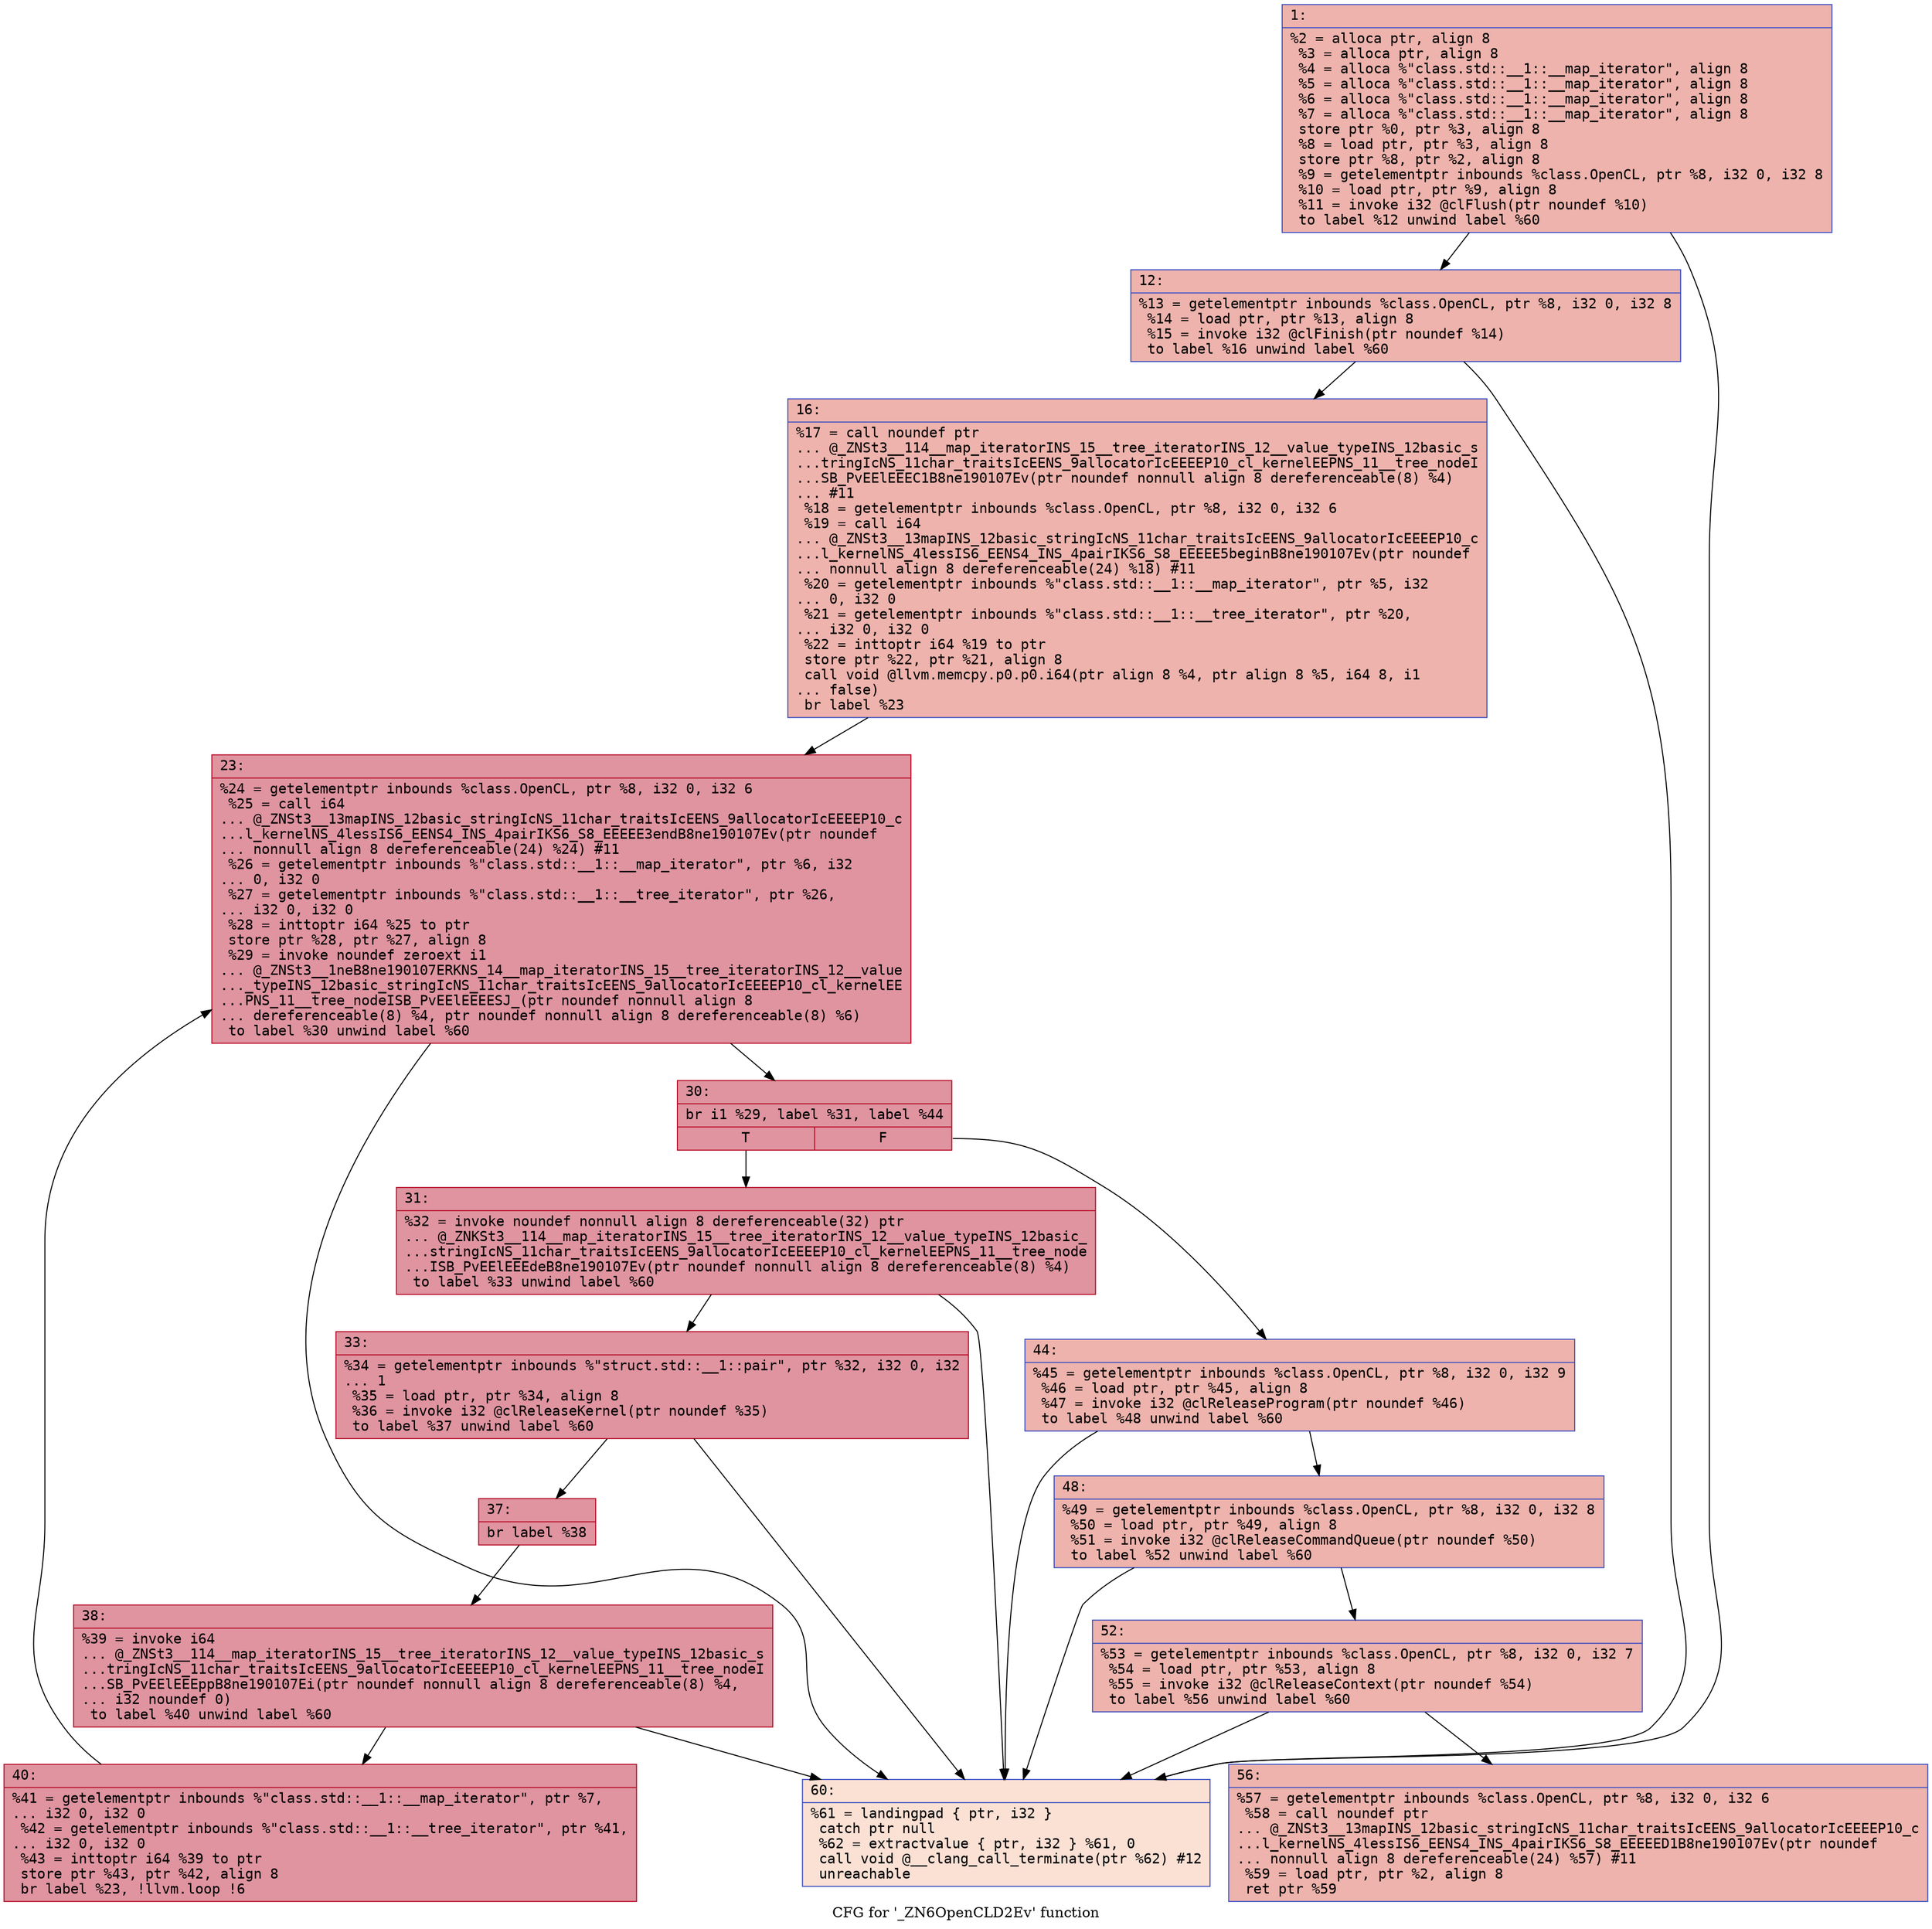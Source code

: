 digraph "CFG for '_ZN6OpenCLD2Ev' function" {
	label="CFG for '_ZN6OpenCLD2Ev' function";

	Node0x600001380320 [shape=record,color="#3d50c3ff", style=filled, fillcolor="#d6524470" fontname="Courier",label="{1:\l|  %2 = alloca ptr, align 8\l  %3 = alloca ptr, align 8\l  %4 = alloca %\"class.std::__1::__map_iterator\", align 8\l  %5 = alloca %\"class.std::__1::__map_iterator\", align 8\l  %6 = alloca %\"class.std::__1::__map_iterator\", align 8\l  %7 = alloca %\"class.std::__1::__map_iterator\", align 8\l  store ptr %0, ptr %3, align 8\l  %8 = load ptr, ptr %3, align 8\l  store ptr %8, ptr %2, align 8\l  %9 = getelementptr inbounds %class.OpenCL, ptr %8, i32 0, i32 8\l  %10 = load ptr, ptr %9, align 8\l  %11 = invoke i32 @clFlush(ptr noundef %10)\l          to label %12 unwind label %60\l}"];
	Node0x600001380320 -> Node0x600001380370[tooltip="1 -> 12\nProbability 100.00%" ];
	Node0x600001380320 -> Node0x600001380780[tooltip="1 -> 60\nProbability 0.00%" ];
	Node0x600001380370 [shape=record,color="#3d50c3ff", style=filled, fillcolor="#d6524470" fontname="Courier",label="{12:\l|  %13 = getelementptr inbounds %class.OpenCL, ptr %8, i32 0, i32 8\l  %14 = load ptr, ptr %13, align 8\l  %15 = invoke i32 @clFinish(ptr noundef %14)\l          to label %16 unwind label %60\l}"];
	Node0x600001380370 -> Node0x6000013803c0[tooltip="12 -> 16\nProbability 100.00%" ];
	Node0x600001380370 -> Node0x600001380780[tooltip="12 -> 60\nProbability 0.00%" ];
	Node0x6000013803c0 [shape=record,color="#3d50c3ff", style=filled, fillcolor="#d6524470" fontname="Courier",label="{16:\l|  %17 = call noundef ptr\l... @_ZNSt3__114__map_iteratorINS_15__tree_iteratorINS_12__value_typeINS_12basic_s\l...tringIcNS_11char_traitsIcEENS_9allocatorIcEEEEP10_cl_kernelEEPNS_11__tree_nodeI\l...SB_PvEElEEEC1B8ne190107Ev(ptr noundef nonnull align 8 dereferenceable(8) %4)\l... #11\l  %18 = getelementptr inbounds %class.OpenCL, ptr %8, i32 0, i32 6\l  %19 = call i64\l... @_ZNSt3__13mapINS_12basic_stringIcNS_11char_traitsIcEENS_9allocatorIcEEEEP10_c\l...l_kernelNS_4lessIS6_EENS4_INS_4pairIKS6_S8_EEEEE5beginB8ne190107Ev(ptr noundef\l... nonnull align 8 dereferenceable(24) %18) #11\l  %20 = getelementptr inbounds %\"class.std::__1::__map_iterator\", ptr %5, i32\l... 0, i32 0\l  %21 = getelementptr inbounds %\"class.std::__1::__tree_iterator\", ptr %20,\l... i32 0, i32 0\l  %22 = inttoptr i64 %19 to ptr\l  store ptr %22, ptr %21, align 8\l  call void @llvm.memcpy.p0.p0.i64(ptr align 8 %4, ptr align 8 %5, i64 8, i1\l... false)\l  br label %23\l}"];
	Node0x6000013803c0 -> Node0x600001380410[tooltip="16 -> 23\nProbability 100.00%" ];
	Node0x600001380410 [shape=record,color="#b70d28ff", style=filled, fillcolor="#b70d2870" fontname="Courier",label="{23:\l|  %24 = getelementptr inbounds %class.OpenCL, ptr %8, i32 0, i32 6\l  %25 = call i64\l... @_ZNSt3__13mapINS_12basic_stringIcNS_11char_traitsIcEENS_9allocatorIcEEEEP10_c\l...l_kernelNS_4lessIS6_EENS4_INS_4pairIKS6_S8_EEEEE3endB8ne190107Ev(ptr noundef\l... nonnull align 8 dereferenceable(24) %24) #11\l  %26 = getelementptr inbounds %\"class.std::__1::__map_iterator\", ptr %6, i32\l... 0, i32 0\l  %27 = getelementptr inbounds %\"class.std::__1::__tree_iterator\", ptr %26,\l... i32 0, i32 0\l  %28 = inttoptr i64 %25 to ptr\l  store ptr %28, ptr %27, align 8\l  %29 = invoke noundef zeroext i1\l... @_ZNSt3__1neB8ne190107ERKNS_14__map_iteratorINS_15__tree_iteratorINS_12__value\l..._typeINS_12basic_stringIcNS_11char_traitsIcEENS_9allocatorIcEEEEP10_cl_kernelEE\l...PNS_11__tree_nodeISB_PvEElEEEESJ_(ptr noundef nonnull align 8\l... dereferenceable(8) %4, ptr noundef nonnull align 8 dereferenceable(8) %6)\l          to label %30 unwind label %60\l}"];
	Node0x600001380410 -> Node0x600001380460[tooltip="23 -> 30\nProbability 100.00%" ];
	Node0x600001380410 -> Node0x600001380780[tooltip="23 -> 60\nProbability 0.00%" ];
	Node0x600001380460 [shape=record,color="#b70d28ff", style=filled, fillcolor="#b70d2870" fontname="Courier",label="{30:\l|  br i1 %29, label %31, label %44\l|{<s0>T|<s1>F}}"];
	Node0x600001380460:s0 -> Node0x6000013804b0[tooltip="30 -> 31\nProbability 96.88%" ];
	Node0x600001380460:s1 -> Node0x600001380640[tooltip="30 -> 44\nProbability 3.12%" ];
	Node0x6000013804b0 [shape=record,color="#b70d28ff", style=filled, fillcolor="#b70d2870" fontname="Courier",label="{31:\l|  %32 = invoke noundef nonnull align 8 dereferenceable(32) ptr\l... @_ZNKSt3__114__map_iteratorINS_15__tree_iteratorINS_12__value_typeINS_12basic_\l...stringIcNS_11char_traitsIcEENS_9allocatorIcEEEEP10_cl_kernelEEPNS_11__tree_node\l...ISB_PvEElEEEdeB8ne190107Ev(ptr noundef nonnull align 8 dereferenceable(8) %4)\l          to label %33 unwind label %60\l}"];
	Node0x6000013804b0 -> Node0x600001380500[tooltip="31 -> 33\nProbability 100.00%" ];
	Node0x6000013804b0 -> Node0x600001380780[tooltip="31 -> 60\nProbability 0.00%" ];
	Node0x600001380500 [shape=record,color="#b70d28ff", style=filled, fillcolor="#b70d2870" fontname="Courier",label="{33:\l|  %34 = getelementptr inbounds %\"struct.std::__1::pair\", ptr %32, i32 0, i32\l... 1\l  %35 = load ptr, ptr %34, align 8\l  %36 = invoke i32 @clReleaseKernel(ptr noundef %35)\l          to label %37 unwind label %60\l}"];
	Node0x600001380500 -> Node0x600001380550[tooltip="33 -> 37\nProbability 100.00%" ];
	Node0x600001380500 -> Node0x600001380780[tooltip="33 -> 60\nProbability 0.00%" ];
	Node0x600001380550 [shape=record,color="#b70d28ff", style=filled, fillcolor="#b70d2870" fontname="Courier",label="{37:\l|  br label %38\l}"];
	Node0x600001380550 -> Node0x6000013805a0[tooltip="37 -> 38\nProbability 100.00%" ];
	Node0x6000013805a0 [shape=record,color="#b70d28ff", style=filled, fillcolor="#b70d2870" fontname="Courier",label="{38:\l|  %39 = invoke i64\l... @_ZNSt3__114__map_iteratorINS_15__tree_iteratorINS_12__value_typeINS_12basic_s\l...tringIcNS_11char_traitsIcEENS_9allocatorIcEEEEP10_cl_kernelEEPNS_11__tree_nodeI\l...SB_PvEElEEEppB8ne190107Ei(ptr noundef nonnull align 8 dereferenceable(8) %4,\l... i32 noundef 0)\l          to label %40 unwind label %60\l}"];
	Node0x6000013805a0 -> Node0x6000013805f0[tooltip="38 -> 40\nProbability 100.00%" ];
	Node0x6000013805a0 -> Node0x600001380780[tooltip="38 -> 60\nProbability 0.00%" ];
	Node0x6000013805f0 [shape=record,color="#b70d28ff", style=filled, fillcolor="#b70d2870" fontname="Courier",label="{40:\l|  %41 = getelementptr inbounds %\"class.std::__1::__map_iterator\", ptr %7,\l... i32 0, i32 0\l  %42 = getelementptr inbounds %\"class.std::__1::__tree_iterator\", ptr %41,\l... i32 0, i32 0\l  %43 = inttoptr i64 %39 to ptr\l  store ptr %43, ptr %42, align 8\l  br label %23, !llvm.loop !6\l}"];
	Node0x6000013805f0 -> Node0x600001380410[tooltip="40 -> 23\nProbability 100.00%" ];
	Node0x600001380640 [shape=record,color="#3d50c3ff", style=filled, fillcolor="#d6524470" fontname="Courier",label="{44:\l|  %45 = getelementptr inbounds %class.OpenCL, ptr %8, i32 0, i32 9\l  %46 = load ptr, ptr %45, align 8\l  %47 = invoke i32 @clReleaseProgram(ptr noundef %46)\l          to label %48 unwind label %60\l}"];
	Node0x600001380640 -> Node0x600001380690[tooltip="44 -> 48\nProbability 100.00%" ];
	Node0x600001380640 -> Node0x600001380780[tooltip="44 -> 60\nProbability 0.00%" ];
	Node0x600001380690 [shape=record,color="#3d50c3ff", style=filled, fillcolor="#d6524470" fontname="Courier",label="{48:\l|  %49 = getelementptr inbounds %class.OpenCL, ptr %8, i32 0, i32 8\l  %50 = load ptr, ptr %49, align 8\l  %51 = invoke i32 @clReleaseCommandQueue(ptr noundef %50)\l          to label %52 unwind label %60\l}"];
	Node0x600001380690 -> Node0x6000013806e0[tooltip="48 -> 52\nProbability 100.00%" ];
	Node0x600001380690 -> Node0x600001380780[tooltip="48 -> 60\nProbability 0.00%" ];
	Node0x6000013806e0 [shape=record,color="#3d50c3ff", style=filled, fillcolor="#d6524470" fontname="Courier",label="{52:\l|  %53 = getelementptr inbounds %class.OpenCL, ptr %8, i32 0, i32 7\l  %54 = load ptr, ptr %53, align 8\l  %55 = invoke i32 @clReleaseContext(ptr noundef %54)\l          to label %56 unwind label %60\l}"];
	Node0x6000013806e0 -> Node0x600001380730[tooltip="52 -> 56\nProbability 100.00%" ];
	Node0x6000013806e0 -> Node0x600001380780[tooltip="52 -> 60\nProbability 0.00%" ];
	Node0x600001380730 [shape=record,color="#3d50c3ff", style=filled, fillcolor="#d6524470" fontname="Courier",label="{56:\l|  %57 = getelementptr inbounds %class.OpenCL, ptr %8, i32 0, i32 6\l  %58 = call noundef ptr\l... @_ZNSt3__13mapINS_12basic_stringIcNS_11char_traitsIcEENS_9allocatorIcEEEEP10_c\l...l_kernelNS_4lessIS6_EENS4_INS_4pairIKS6_S8_EEEEED1B8ne190107Ev(ptr noundef\l... nonnull align 8 dereferenceable(24) %57) #11\l  %59 = load ptr, ptr %2, align 8\l  ret ptr %59\l}"];
	Node0x600001380780 [shape=record,color="#3d50c3ff", style=filled, fillcolor="#f7b99e70" fontname="Courier",label="{60:\l|  %61 = landingpad \{ ptr, i32 \}\l          catch ptr null\l  %62 = extractvalue \{ ptr, i32 \} %61, 0\l  call void @__clang_call_terminate(ptr %62) #12\l  unreachable\l}"];
}
